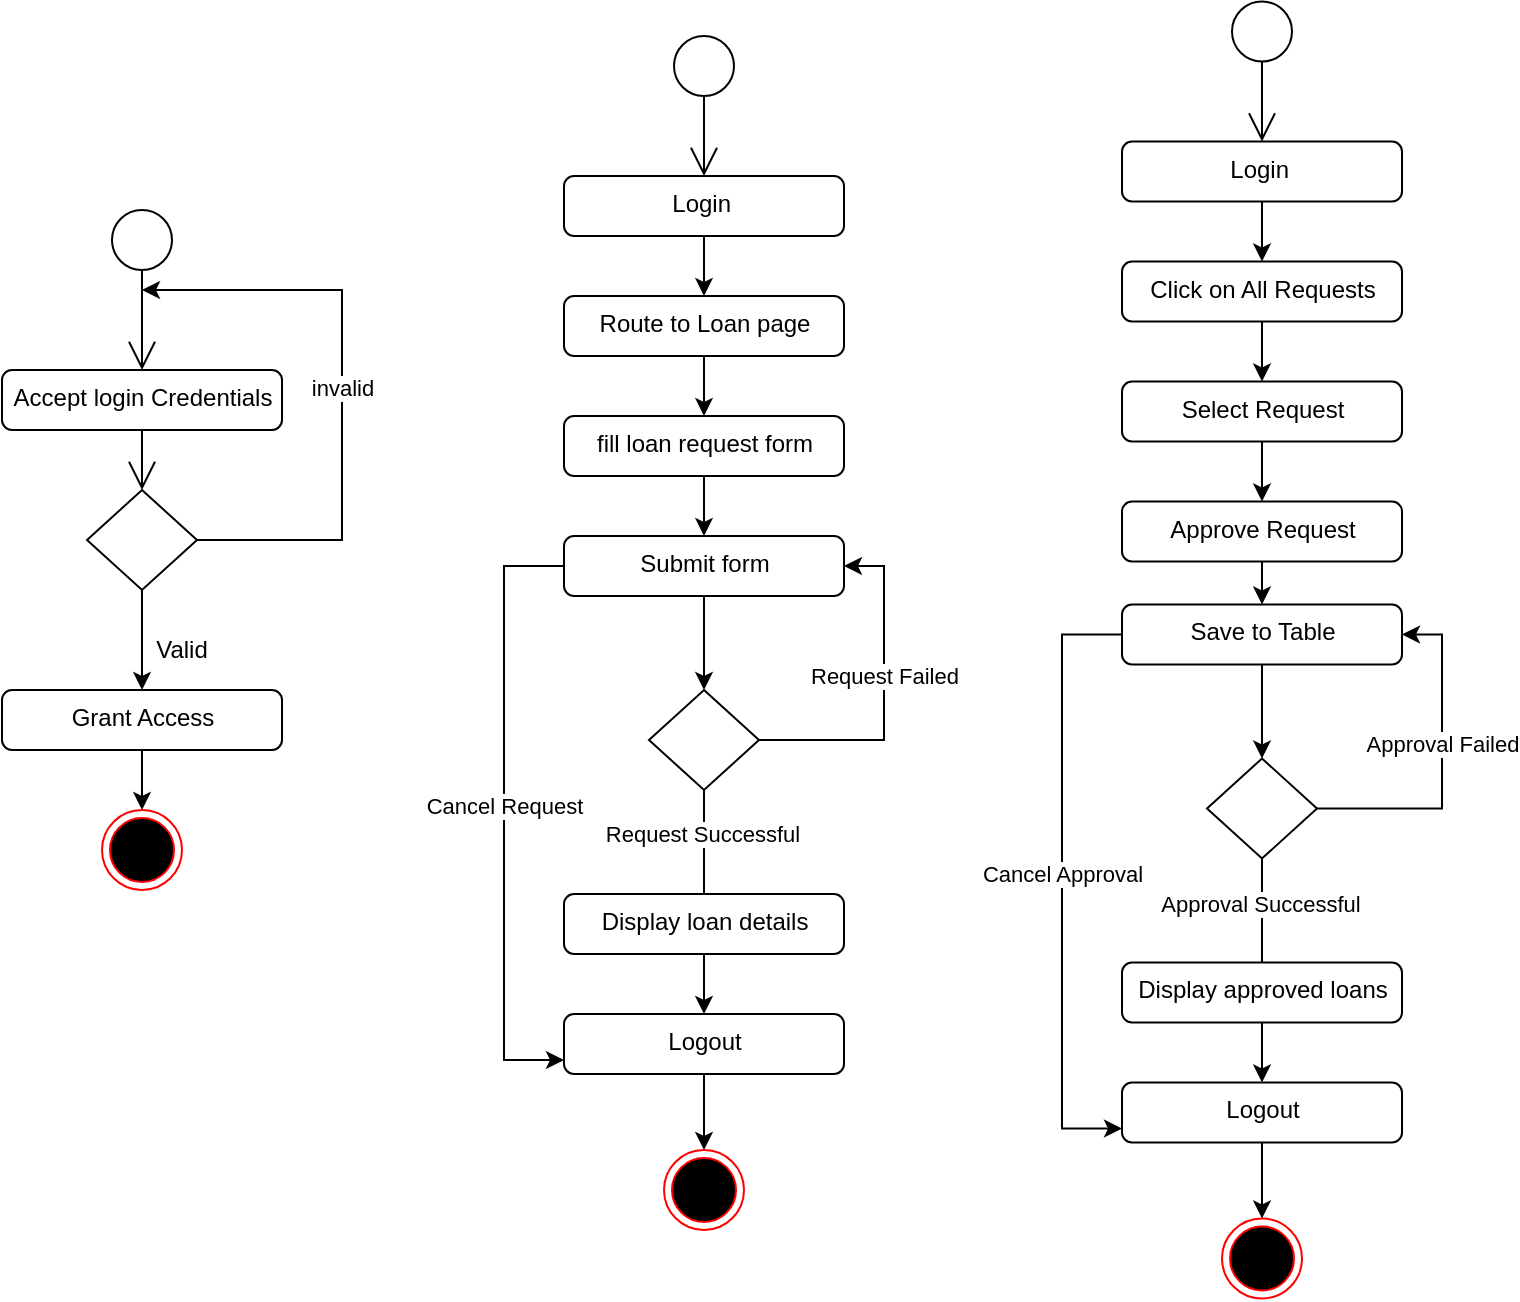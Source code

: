 <mxfile version="13.9.9" type="device"><diagram name="Page-1" id="0783ab3e-0a74-02c8-0abd-f7b4e66b4bec"><mxGraphModel dx="152" dy="572" grid="1" gridSize="10" guides="1" tooltips="1" connect="1" arrows="1" fold="1" page="1" pageScale="1" pageWidth="850" pageHeight="1100" background="#ffffff" math="0" shadow="0" extFonts="Permanent Marker^https://fonts.googleapis.com/css?family=Permanent+Marker"><root><mxCell id="0"/><mxCell id="1" parent="0"/><mxCell id="qpvtI-tm00FxSNm9Ykw5-112" value="" style="endArrow=open;endFill=1;endSize=12;html=1;exitX=0.5;exitY=1;exitDx=0;exitDy=0;entryX=0.5;entryY=0;entryDx=0;entryDy=0;" parent="1" target="qpvtI-tm00FxSNm9Ykw5-113" edge="1"><mxGeometry width="160" relative="1" as="geometry"><mxPoint x="980" y="160" as="sourcePoint"/><mxPoint x="980" y="210" as="targetPoint"/></mxGeometry></mxCell><mxCell id="qpvtI-tm00FxSNm9Ykw5-113" value="Accept login Credentials" style="html=1;align=center;verticalAlign=top;rounded=1;absoluteArcSize=1;arcSize=10;dashed=0;" parent="1" vertex="1"><mxGeometry x="910" y="210" width="140" height="30" as="geometry"/></mxCell><mxCell id="qpvtI-tm00FxSNm9Ykw5-114" value="invalid" style="edgeStyle=orthogonalEdgeStyle;rounded=0;orthogonalLoop=1;jettySize=auto;html=1;exitX=1;exitY=0.5;exitDx=0;exitDy=0;" parent="1" source="qpvtI-tm00FxSNm9Ykw5-116" edge="1"><mxGeometry relative="1" as="geometry"><mxPoint x="980" y="170" as="targetPoint"/><Array as="points"><mxPoint x="1080" y="295"/><mxPoint x="1080" y="170"/></Array></mxGeometry></mxCell><mxCell id="qpvtI-tm00FxSNm9Ykw5-115" style="edgeStyle=orthogonalEdgeStyle;rounded=0;orthogonalLoop=1;jettySize=auto;html=1;exitX=0.5;exitY=1;exitDx=0;exitDy=0;entryX=0.5;entryY=0;entryDx=0;entryDy=0;" parent="1" source="qpvtI-tm00FxSNm9Ykw5-116" target="qpvtI-tm00FxSNm9Ykw5-120" edge="1"><mxGeometry relative="1" as="geometry"/></mxCell><mxCell id="qpvtI-tm00FxSNm9Ykw5-116" value="" style="rhombus;" parent="1" vertex="1"><mxGeometry x="952.5" y="270" width="55" height="50" as="geometry"/></mxCell><mxCell id="qpvtI-tm00FxSNm9Ykw5-117" value="" style="endArrow=open;endFill=1;endSize=12;html=1;entryX=0.5;entryY=0;entryDx=0;entryDy=0;" parent="1" source="qpvtI-tm00FxSNm9Ykw5-113" target="qpvtI-tm00FxSNm9Ykw5-116" edge="1"><mxGeometry width="160" relative="1" as="geometry"><mxPoint x="980" y="310" as="sourcePoint"/><mxPoint x="980" y="360" as="targetPoint"/></mxGeometry></mxCell><mxCell id="qpvtI-tm00FxSNm9Ykw5-118" value="Valid" style="text;html=1;strokeColor=none;fillColor=none;align=center;verticalAlign=middle;whiteSpace=wrap;rounded=0;" parent="1" vertex="1"><mxGeometry x="980" y="340" width="40" height="20" as="geometry"/></mxCell><mxCell id="qpvtI-tm00FxSNm9Ykw5-119" style="edgeStyle=orthogonalEdgeStyle;rounded=0;orthogonalLoop=1;jettySize=auto;html=1;exitX=0.5;exitY=1;exitDx=0;exitDy=0;" parent="1" source="qpvtI-tm00FxSNm9Ykw5-120" target="qpvtI-tm00FxSNm9Ykw5-121" edge="1"><mxGeometry relative="1" as="geometry"/></mxCell><mxCell id="qpvtI-tm00FxSNm9Ykw5-120" value="Grant Access" style="html=1;align=center;verticalAlign=top;rounded=1;absoluteArcSize=1;arcSize=10;dashed=0;" parent="1" vertex="1"><mxGeometry x="910" y="370" width="140" height="30" as="geometry"/></mxCell><mxCell id="qpvtI-tm00FxSNm9Ykw5-121" value="" style="ellipse;html=1;shape=endState;fillColor=#000000;strokeColor=#ff0000;" parent="1" vertex="1"><mxGeometry x="960" y="430" width="40" height="40" as="geometry"/></mxCell><mxCell id="2AjkwGKu1eCq4MbgWLdp-5" value="" style="endArrow=open;endFill=1;endSize=12;html=1;exitX=0.5;exitY=1;exitDx=0;exitDy=0;entryX=0.5;entryY=0;entryDx=0;entryDy=0;" parent="1" target="2AjkwGKu1eCq4MbgWLdp-7" edge="1"><mxGeometry width="160" relative="1" as="geometry"><mxPoint x="1261" y="73" as="sourcePoint"/><mxPoint x="1261" y="233" as="targetPoint"/></mxGeometry></mxCell><mxCell id="2AjkwGKu1eCq4MbgWLdp-6" style="edgeStyle=orthogonalEdgeStyle;rounded=0;orthogonalLoop=1;jettySize=auto;html=1;exitX=0.5;exitY=0.667;exitDx=0;exitDy=0;exitPerimeter=0;" parent="1" source="2AjkwGKu1eCq4MbgWLdp-20" target="2AjkwGKu1eCq4MbgWLdp-17" edge="1"><mxGeometry relative="1" as="geometry"><mxPoint x="1351" y="283" as="sourcePoint"/></mxGeometry></mxCell><mxCell id="2AjkwGKu1eCq4MbgWLdp-7" value="Login&amp;nbsp;" style="html=1;align=center;verticalAlign=top;rounded=1;absoluteArcSize=1;arcSize=10;dashed=0;" parent="1" vertex="1"><mxGeometry x="1191" y="113" width="140" height="30" as="geometry"/></mxCell><mxCell id="2AjkwGKu1eCq4MbgWLdp-8" value="Request Failed" style="edgeStyle=orthogonalEdgeStyle;rounded=0;orthogonalLoop=1;jettySize=auto;html=1;exitX=1;exitY=0.5;exitDx=0;exitDy=0;entryX=1;entryY=0.5;entryDx=0;entryDy=0;" parent="1" source="2AjkwGKu1eCq4MbgWLdp-11" target="2AjkwGKu1eCq4MbgWLdp-17" edge="1"><mxGeometry x="0.117" relative="1" as="geometry"><mxPoint x="1451" y="323" as="targetPoint"/><Array as="points"><mxPoint x="1351" y="395"/><mxPoint x="1351" y="308"/></Array><mxPoint as="offset"/></mxGeometry></mxCell><mxCell id="2AjkwGKu1eCq4MbgWLdp-9" style="edgeStyle=orthogonalEdgeStyle;rounded=0;orthogonalLoop=1;jettySize=auto;html=1;exitX=0.5;exitY=1;exitDx=0;exitDy=0;entryX=0.5;entryY=0;entryDx=0;entryDy=0;" parent="1" source="2AjkwGKu1eCq4MbgWLdp-11" target="2AjkwGKu1eCq4MbgWLdp-14" edge="1"><mxGeometry relative="1" as="geometry"><Array as="points"><mxPoint x="1261" y="453"/><mxPoint x="1261" y="483"/><mxPoint x="1261" y="483"/></Array></mxGeometry></mxCell><mxCell id="2AjkwGKu1eCq4MbgWLdp-10" value="Request Successful" style="edgeLabel;html=1;align=center;verticalAlign=middle;resizable=0;points=[];" parent="2AjkwGKu1eCq4MbgWLdp-9" vertex="1" connectable="0"><mxGeometry x="-0.4" y="-1" relative="1" as="geometry"><mxPoint as="offset"/></mxGeometry></mxCell><mxCell id="2AjkwGKu1eCq4MbgWLdp-11" value="" style="rhombus;" parent="1" vertex="1"><mxGeometry x="1233.5" y="370" width="55" height="50" as="geometry"/></mxCell><mxCell id="2AjkwGKu1eCq4MbgWLdp-12" style="edgeStyle=orthogonalEdgeStyle;rounded=0;orthogonalLoop=1;jettySize=auto;html=1;exitX=0.5;exitY=1;exitDx=0;exitDy=0;" parent="1" source="2AjkwGKu1eCq4MbgWLdp-18" target="2AjkwGKu1eCq4MbgWLdp-15" edge="1"><mxGeometry relative="1" as="geometry"><mxPoint x="1256" y="602" as="sourcePoint"/></mxGeometry></mxCell><mxCell id="2AjkwGKu1eCq4MbgWLdp-13" style="edgeStyle=orthogonalEdgeStyle;rounded=0;orthogonalLoop=1;jettySize=auto;html=1;exitX=0.5;exitY=1;exitDx=0;exitDy=0;entryX=0.5;entryY=0;entryDx=0;entryDy=0;" parent="1" source="2AjkwGKu1eCq4MbgWLdp-14" target="2AjkwGKu1eCq4MbgWLdp-18" edge="1"><mxGeometry relative="1" as="geometry"/></mxCell><mxCell id="2AjkwGKu1eCq4MbgWLdp-14" value="Display loan details" style="html=1;align=center;verticalAlign=top;rounded=1;absoluteArcSize=1;arcSize=10;dashed=0;" parent="1" vertex="1"><mxGeometry x="1191" y="472" width="140" height="30" as="geometry"/></mxCell><mxCell id="2AjkwGKu1eCq4MbgWLdp-15" value="" style="ellipse;html=1;shape=endState;fillColor=#000000;strokeColor=#ff0000;" parent="1" vertex="1"><mxGeometry x="1241" y="600" width="40" height="40" as="geometry"/></mxCell><mxCell id="2AjkwGKu1eCq4MbgWLdp-16" style="edgeStyle=orthogonalEdgeStyle;rounded=0;orthogonalLoop=1;jettySize=auto;html=1;exitX=0.5;exitY=1;exitDx=0;exitDy=0;entryX=0.5;entryY=0;entryDx=0;entryDy=0;" parent="1" source="2AjkwGKu1eCq4MbgWLdp-17" target="2AjkwGKu1eCq4MbgWLdp-11" edge="1"><mxGeometry relative="1" as="geometry"/></mxCell><mxCell id="2AjkwGKu1eCq4MbgWLdp-17" value="Submit form" style="html=1;align=center;verticalAlign=top;rounded=1;absoluteArcSize=1;arcSize=10;dashed=0;" parent="1" vertex="1"><mxGeometry x="1191" y="293" width="140" height="30" as="geometry"/></mxCell><mxCell id="2AjkwGKu1eCq4MbgWLdp-18" value="Logout" style="html=1;align=center;verticalAlign=top;rounded=1;absoluteArcSize=1;arcSize=10;dashed=0;" parent="1" vertex="1"><mxGeometry x="1191" y="532" width="140" height="30" as="geometry"/></mxCell><mxCell id="2AjkwGKu1eCq4MbgWLdp-19" value="Cancel Request" style="edgeStyle=orthogonalEdgeStyle;rounded=0;orthogonalLoop=1;jettySize=auto;html=1;exitX=0;exitY=0.25;exitDx=0;exitDy=0;" parent="1" source="2AjkwGKu1eCq4MbgWLdp-17" target="2AjkwGKu1eCq4MbgWLdp-18" edge="1"><mxGeometry relative="1" as="geometry"><mxPoint x="1141" y="503" as="targetPoint"/><Array as="points"><mxPoint x="1191" y="308"/><mxPoint x="1161" y="308"/><mxPoint x="1161" y="555"/></Array><mxPoint x="1298.5" y="428" as="sourcePoint"/></mxGeometry></mxCell><mxCell id="2AjkwGKu1eCq4MbgWLdp-20" value="fill loan request form" style="html=1;align=center;verticalAlign=top;rounded=1;absoluteArcSize=1;arcSize=10;dashed=0;" parent="1" vertex="1"><mxGeometry x="1191" y="233" width="140" height="30" as="geometry"/></mxCell><mxCell id="2AjkwGKu1eCq4MbgWLdp-21" style="edgeStyle=orthogonalEdgeStyle;rounded=0;orthogonalLoop=1;jettySize=auto;html=1;entryX=0.5;entryY=0;entryDx=0;entryDy=0;exitX=0.5;exitY=1;exitDx=0;exitDy=0;" parent="1" source="2AjkwGKu1eCq4MbgWLdp-22" target="2AjkwGKu1eCq4MbgWLdp-20" edge="1"><mxGeometry relative="1" as="geometry"><mxPoint x="1251" y="163" as="sourcePoint"/><mxPoint x="1291" y="223" as="targetPoint"/></mxGeometry></mxCell><mxCell id="2AjkwGKu1eCq4MbgWLdp-22" value="Route to Loan page" style="html=1;align=center;verticalAlign=top;rounded=1;absoluteArcSize=1;arcSize=10;dashed=0;" parent="1" vertex="1"><mxGeometry x="1191" y="173" width="140" height="30" as="geometry"/></mxCell><mxCell id="2AjkwGKu1eCq4MbgWLdp-23" style="edgeStyle=orthogonalEdgeStyle;rounded=0;orthogonalLoop=1;jettySize=auto;html=1;exitX=0.5;exitY=1;exitDx=0;exitDy=0;entryX=0.5;entryY=0;entryDx=0;entryDy=0;" parent="1" source="2AjkwGKu1eCq4MbgWLdp-7" target="2AjkwGKu1eCq4MbgWLdp-22" edge="1"><mxGeometry relative="1" as="geometry"><mxPoint x="1271" y="153" as="sourcePoint"/><mxPoint x="1271" y="313" as="targetPoint"/></mxGeometry></mxCell><mxCell id="WaK3ntvITCGoqrqWF2U9-1" value="" style="ellipse;whiteSpace=wrap;html=1;aspect=fixed;" parent="1" vertex="1"><mxGeometry x="965" y="130" width="30" height="30" as="geometry"/></mxCell><mxCell id="WaK3ntvITCGoqrqWF2U9-2" value="" style="ellipse;whiteSpace=wrap;html=1;aspect=fixed;" parent="1" vertex="1"><mxGeometry x="1246" y="43" width="30" height="30" as="geometry"/></mxCell><mxCell id="ATXTosYDUVKmcEtRowGz-1" value="" style="endArrow=open;endFill=1;endSize=12;html=1;exitX=0.5;exitY=1;exitDx=0;exitDy=0;entryX=0.5;entryY=0;entryDx=0;entryDy=0;" edge="1" parent="1" target="ATXTosYDUVKmcEtRowGz-3"><mxGeometry width="160" relative="1" as="geometry"><mxPoint x="1540" y="55.75" as="sourcePoint"/><mxPoint x="1540" y="215.75" as="targetPoint"/></mxGeometry></mxCell><mxCell id="ATXTosYDUVKmcEtRowGz-3" value="Login&amp;nbsp;" style="html=1;align=center;verticalAlign=top;rounded=1;absoluteArcSize=1;arcSize=10;dashed=0;" vertex="1" parent="1"><mxGeometry x="1470" y="95.75" width="140" height="30" as="geometry"/></mxCell><mxCell id="ATXTosYDUVKmcEtRowGz-4" value="Approval Failed" style="edgeStyle=orthogonalEdgeStyle;rounded=0;orthogonalLoop=1;jettySize=auto;html=1;exitX=1;exitY=0.5;exitDx=0;exitDy=0;entryX=1;entryY=0.5;entryDx=0;entryDy=0;" edge="1" parent="1" source="ATXTosYDUVKmcEtRowGz-7" target="ATXTosYDUVKmcEtRowGz-13"><mxGeometry x="0.117" relative="1" as="geometry"><mxPoint x="1730" y="357.25" as="targetPoint"/><Array as="points"><mxPoint x="1630" y="429.25"/><mxPoint x="1630" y="342.25"/></Array><mxPoint as="offset"/></mxGeometry></mxCell><mxCell id="ATXTosYDUVKmcEtRowGz-5" style="edgeStyle=orthogonalEdgeStyle;rounded=0;orthogonalLoop=1;jettySize=auto;html=1;exitX=0.5;exitY=1;exitDx=0;exitDy=0;entryX=0.5;entryY=0;entryDx=0;entryDy=0;" edge="1" parent="1" source="ATXTosYDUVKmcEtRowGz-7" target="ATXTosYDUVKmcEtRowGz-10"><mxGeometry relative="1" as="geometry"><Array as="points"><mxPoint x="1540" y="487.25"/><mxPoint x="1540" y="517.25"/><mxPoint x="1540" y="517.25"/></Array></mxGeometry></mxCell><mxCell id="ATXTosYDUVKmcEtRowGz-6" value="Approval Successful" style="edgeLabel;html=1;align=center;verticalAlign=middle;resizable=0;points=[];" vertex="1" connectable="0" parent="ATXTosYDUVKmcEtRowGz-5"><mxGeometry x="-0.4" y="-1" relative="1" as="geometry"><mxPoint as="offset"/></mxGeometry></mxCell><mxCell id="ATXTosYDUVKmcEtRowGz-7" value="" style="rhombus;" vertex="1" parent="1"><mxGeometry x="1512.5" y="404.25" width="55" height="50" as="geometry"/></mxCell><mxCell id="ATXTosYDUVKmcEtRowGz-8" style="edgeStyle=orthogonalEdgeStyle;rounded=0;orthogonalLoop=1;jettySize=auto;html=1;exitX=0.5;exitY=1;exitDx=0;exitDy=0;" edge="1" parent="1" source="ATXTosYDUVKmcEtRowGz-14" target="ATXTosYDUVKmcEtRowGz-11"><mxGeometry relative="1" as="geometry"><mxPoint x="1535" y="636.25" as="sourcePoint"/></mxGeometry></mxCell><mxCell id="ATXTosYDUVKmcEtRowGz-9" style="edgeStyle=orthogonalEdgeStyle;rounded=0;orthogonalLoop=1;jettySize=auto;html=1;exitX=0.5;exitY=1;exitDx=0;exitDy=0;entryX=0.5;entryY=0;entryDx=0;entryDy=0;" edge="1" parent="1" source="ATXTosYDUVKmcEtRowGz-10" target="ATXTosYDUVKmcEtRowGz-14"><mxGeometry relative="1" as="geometry"/></mxCell><mxCell id="ATXTosYDUVKmcEtRowGz-10" value="Display approved loans" style="html=1;align=center;verticalAlign=top;rounded=1;absoluteArcSize=1;arcSize=10;dashed=0;" vertex="1" parent="1"><mxGeometry x="1470" y="506.25" width="140" height="30" as="geometry"/></mxCell><mxCell id="ATXTosYDUVKmcEtRowGz-11" value="" style="ellipse;html=1;shape=endState;fillColor=#000000;strokeColor=#ff0000;" vertex="1" parent="1"><mxGeometry x="1520" y="634.25" width="40" height="40" as="geometry"/></mxCell><mxCell id="ATXTosYDUVKmcEtRowGz-12" style="edgeStyle=orthogonalEdgeStyle;rounded=0;orthogonalLoop=1;jettySize=auto;html=1;exitX=0.5;exitY=1;exitDx=0;exitDy=0;entryX=0.5;entryY=0;entryDx=0;entryDy=0;" edge="1" parent="1" source="ATXTosYDUVKmcEtRowGz-13" target="ATXTosYDUVKmcEtRowGz-7"><mxGeometry relative="1" as="geometry"/></mxCell><mxCell id="ATXTosYDUVKmcEtRowGz-13" value="Save to Table" style="html=1;align=center;verticalAlign=top;rounded=1;absoluteArcSize=1;arcSize=10;dashed=0;" vertex="1" parent="1"><mxGeometry x="1470" y="327.25" width="140" height="30" as="geometry"/></mxCell><mxCell id="ATXTosYDUVKmcEtRowGz-14" value="Logout" style="html=1;align=center;verticalAlign=top;rounded=1;absoluteArcSize=1;arcSize=10;dashed=0;" vertex="1" parent="1"><mxGeometry x="1470" y="566.25" width="140" height="30" as="geometry"/></mxCell><mxCell id="ATXTosYDUVKmcEtRowGz-15" value="Cancel Approval" style="edgeStyle=orthogonalEdgeStyle;rounded=0;orthogonalLoop=1;jettySize=auto;html=1;exitX=0;exitY=0.25;exitDx=0;exitDy=0;" edge="1" parent="1" source="ATXTosYDUVKmcEtRowGz-13" target="ATXTosYDUVKmcEtRowGz-14"><mxGeometry relative="1" as="geometry"><mxPoint x="1420" y="537.25" as="targetPoint"/><Array as="points"><mxPoint x="1470" y="342.25"/><mxPoint x="1440" y="342.25"/><mxPoint x="1440" y="589.25"/></Array><mxPoint x="1577.5" y="462.25" as="sourcePoint"/></mxGeometry></mxCell><mxCell id="ATXTosYDUVKmcEtRowGz-23" style="edgeStyle=orthogonalEdgeStyle;rounded=0;orthogonalLoop=1;jettySize=auto;html=1;exitX=0.5;exitY=1;exitDx=0;exitDy=0;entryX=0.5;entryY=0;entryDx=0;entryDy=0;" edge="1" parent="1" source="ATXTosYDUVKmcEtRowGz-16" target="ATXTosYDUVKmcEtRowGz-21"><mxGeometry relative="1" as="geometry"/></mxCell><mxCell id="ATXTosYDUVKmcEtRowGz-16" value="Select Request" style="html=1;align=center;verticalAlign=top;rounded=1;absoluteArcSize=1;arcSize=10;dashed=0;" vertex="1" parent="1"><mxGeometry x="1470" y="215.75" width="140" height="30" as="geometry"/></mxCell><mxCell id="ATXTosYDUVKmcEtRowGz-17" style="edgeStyle=orthogonalEdgeStyle;rounded=0;orthogonalLoop=1;jettySize=auto;html=1;entryX=0.5;entryY=0;entryDx=0;entryDy=0;exitX=0.5;exitY=1;exitDx=0;exitDy=0;" edge="1" parent="1" source="ATXTosYDUVKmcEtRowGz-18" target="ATXTosYDUVKmcEtRowGz-16"><mxGeometry relative="1" as="geometry"><mxPoint x="1530" y="145.75" as="sourcePoint"/><mxPoint x="1570" y="205.75" as="targetPoint"/></mxGeometry></mxCell><mxCell id="ATXTosYDUVKmcEtRowGz-18" value="Click on All Requests" style="html=1;align=center;verticalAlign=top;rounded=1;absoluteArcSize=1;arcSize=10;dashed=0;" vertex="1" parent="1"><mxGeometry x="1470" y="155.75" width="140" height="30" as="geometry"/></mxCell><mxCell id="ATXTosYDUVKmcEtRowGz-19" style="edgeStyle=orthogonalEdgeStyle;rounded=0;orthogonalLoop=1;jettySize=auto;html=1;exitX=0.5;exitY=1;exitDx=0;exitDy=0;entryX=0.5;entryY=0;entryDx=0;entryDy=0;" edge="1" parent="1" source="ATXTosYDUVKmcEtRowGz-3" target="ATXTosYDUVKmcEtRowGz-18"><mxGeometry relative="1" as="geometry"><mxPoint x="1550" y="135.75" as="sourcePoint"/><mxPoint x="1550" y="295.75" as="targetPoint"/></mxGeometry></mxCell><mxCell id="ATXTosYDUVKmcEtRowGz-20" value="" style="ellipse;whiteSpace=wrap;html=1;aspect=fixed;" vertex="1" parent="1"><mxGeometry x="1525" y="25.75" width="30" height="30" as="geometry"/></mxCell><mxCell id="ATXTosYDUVKmcEtRowGz-24" style="edgeStyle=orthogonalEdgeStyle;rounded=0;orthogonalLoop=1;jettySize=auto;html=1;exitX=0.5;exitY=1;exitDx=0;exitDy=0;entryX=0.5;entryY=0;entryDx=0;entryDy=0;" edge="1" parent="1" source="ATXTosYDUVKmcEtRowGz-21" target="ATXTosYDUVKmcEtRowGz-13"><mxGeometry relative="1" as="geometry"/></mxCell><mxCell id="ATXTosYDUVKmcEtRowGz-21" value="Approve Request" style="html=1;align=center;verticalAlign=top;rounded=1;absoluteArcSize=1;arcSize=10;dashed=0;" vertex="1" parent="1"><mxGeometry x="1470" y="275.75" width="140" height="30" as="geometry"/></mxCell></root></mxGraphModel></diagram></mxfile>